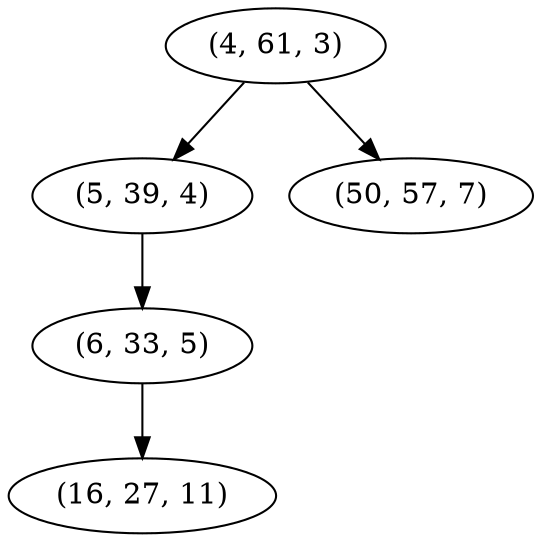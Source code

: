 digraph tree {
    "(4, 61, 3)";
    "(5, 39, 4)";
    "(6, 33, 5)";
    "(16, 27, 11)";
    "(50, 57, 7)";
    "(4, 61, 3)" -> "(5, 39, 4)";
    "(4, 61, 3)" -> "(50, 57, 7)";
    "(5, 39, 4)" -> "(6, 33, 5)";
    "(6, 33, 5)" -> "(16, 27, 11)";
}

